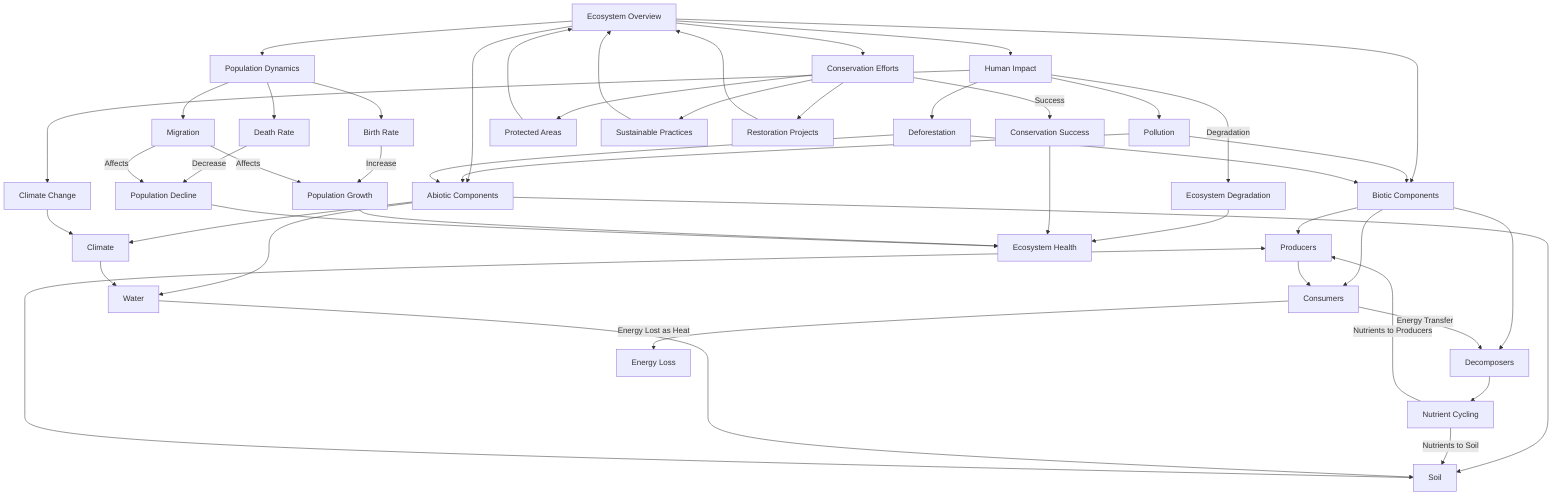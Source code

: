 flowchart TD
    A[Ecosystem Overview]
    A --> B[Biotic Components]
    A --> C[Abiotic Components]
    A --> F[Population Dynamics]
    A --> I[Human Impact]
    A --> J[Conservation Efforts]
    
    B --> B1[Producers]
    B --> B2[Consumers]
    B --> B3[Decomposers]
    
    C --> C1[Climate]
    C --> C2[Soil]
    C --> C3[Water]
    
    B1 --> B2
    B2 -->|Energy Transfer| B3
    B2 -->|Energy Lost as Heat| D[Energy Loss]
    
    B3 --> E[Nutrient Cycling]
    E -->|Nutrients to Soil| C2
    E -->|Nutrients to Producers| B1
    
    F --> F1[Birth Rate]
    F --> F2[Death Rate]
    F --> F3[Migration]
    
    F1 -->|Increase| G[Population Growth]
    F2 -->|Decrease| H[Population Decline]
    F3 -->|Affects| G
    F3 -->|Affects| H
    
    I --> I1[Pollution]
    I --> I2[Deforestation]
    I --> I3[Climate Change]
    
    I1 --> B
    I1 --> C
    I2 --> B
    I2 --> C
    I3 --> C1
    
    J --> J1[Protected Areas]
    J --> J2[Sustainable Practices]
    J --> J3[Restoration Projects]
    
    J1 --> A
    J2 --> A
    J3 --> A
    
    C1 --> C3
    C3 --> C2
    C2 --> B1
    
    I -->|Degradation| K[Ecosystem Degradation]
    J -->|Success| L[Conservation Success]
    
    M[Ecosystem Health]
    K --> M
    L --> M
    G --> M
    H --> M